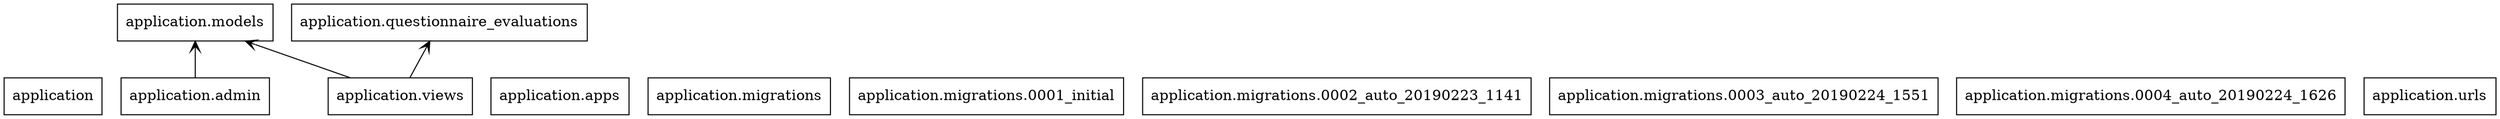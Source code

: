 digraph "packages" {
charset="utf-8"
rankdir=BT
"0" [label="application", shape="box"];
"1" [label="application.admin", shape="box"];
"2" [label="application.apps", shape="box"];
"3" [label="application.migrations", shape="box"];
"4" [label="application.migrations.0001_initial", shape="box"];
"5" [label="application.migrations.0002_auto_20190223_1141", shape="box"];
"6" [label="application.migrations.0003_auto_20190224_1551", shape="box"];
"7" [label="application.migrations.0004_auto_20190224_1626", shape="box"];
"8" [label="application.models", shape="box"];
"9" [label="application.questionnaire_evaluations", shape="box"];
"10" [label="application.urls", shape="box"];
"11" [label="application.views", shape="box"];
"1" -> "8" [arrowhead="open", arrowtail="none"];
"11" -> "8" [arrowhead="open", arrowtail="none"];
"11" -> "9" [arrowhead="open", arrowtail="none"];
}
